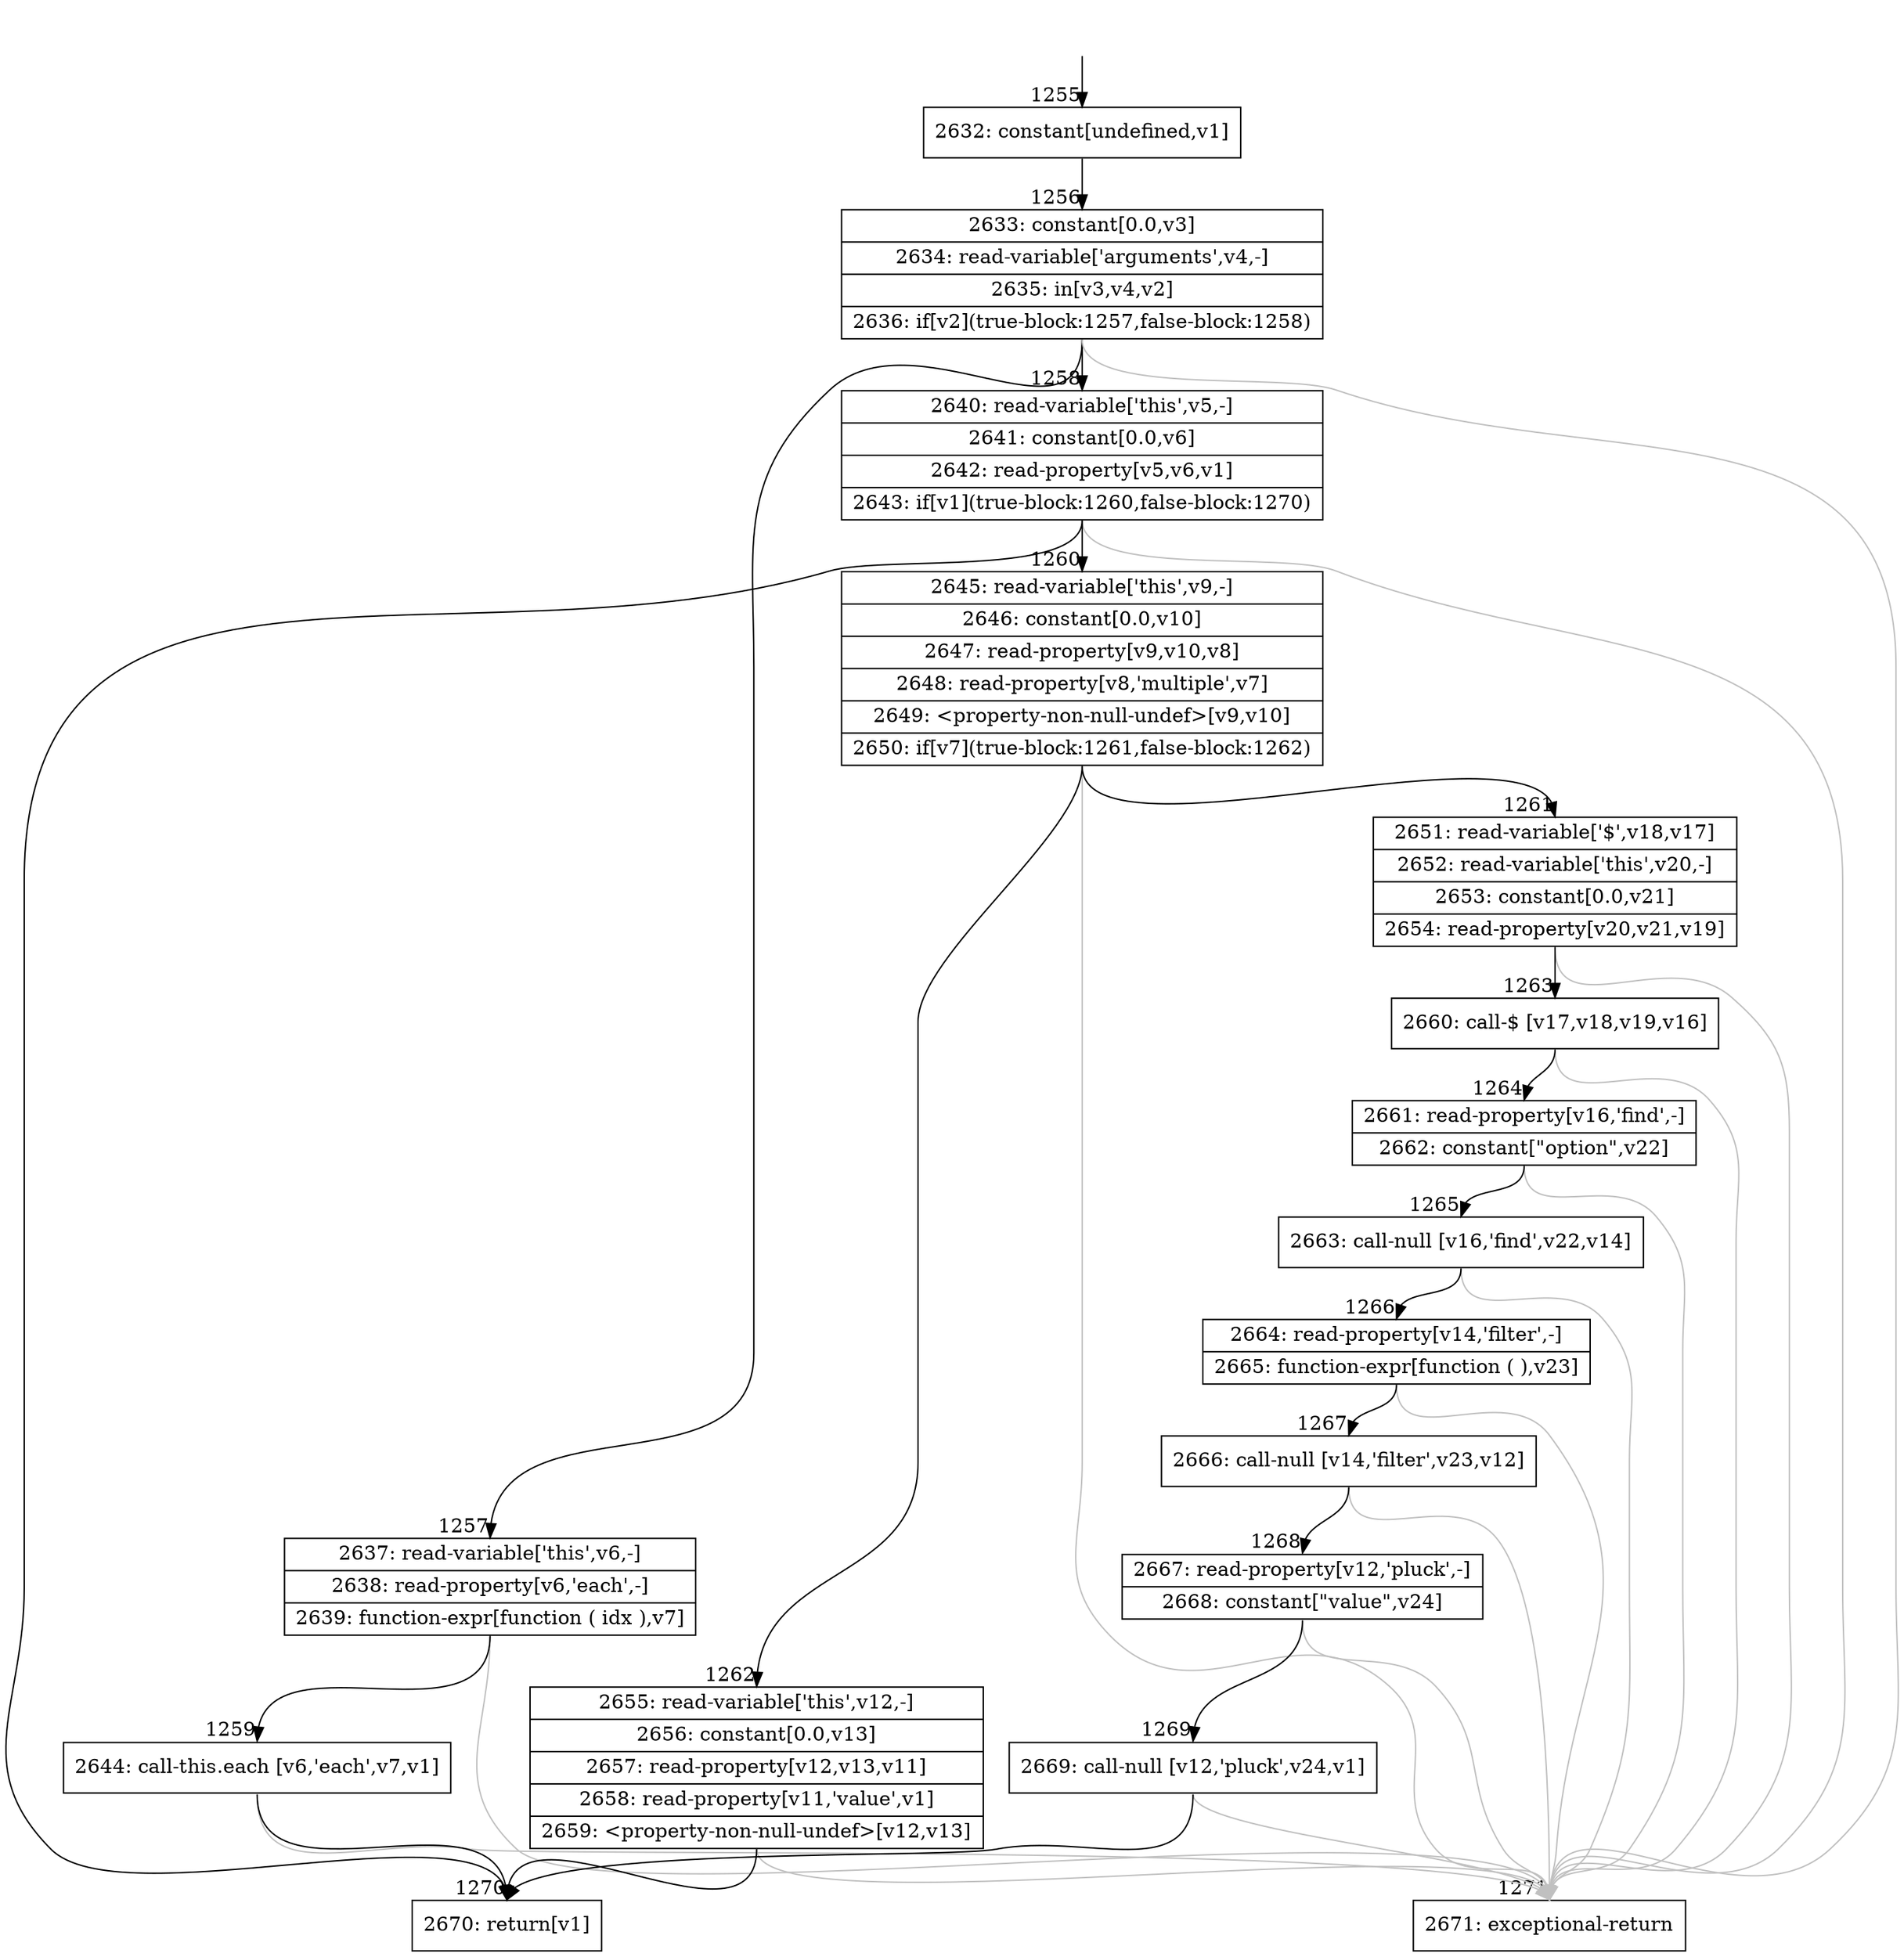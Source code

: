 digraph {
rankdir="TD"
BB_entry121[shape=none,label=""];
BB_entry121 -> BB1255 [tailport=s, headport=n, headlabel="    1255"]
BB1255 [shape=record label="{2632: constant[undefined,v1]}" ] 
BB1255 -> BB1256 [tailport=s, headport=n, headlabel="      1256"]
BB1256 [shape=record label="{2633: constant[0.0,v3]|2634: read-variable['arguments',v4,-]|2635: in[v3,v4,v2]|2636: if[v2](true-block:1257,false-block:1258)}" ] 
BB1256 -> BB1257 [tailport=s, headport=n, headlabel="      1257"]
BB1256 -> BB1258 [tailport=s, headport=n, headlabel="      1258"]
BB1256 -> BB1271 [tailport=s, headport=n, color=gray, headlabel="      1271"]
BB1257 [shape=record label="{2637: read-variable['this',v6,-]|2638: read-property[v6,'each',-]|2639: function-expr[function ( idx ),v7]}" ] 
BB1257 -> BB1259 [tailport=s, headport=n, headlabel="      1259"]
BB1257 -> BB1271 [tailport=s, headport=n, color=gray]
BB1258 [shape=record label="{2640: read-variable['this',v5,-]|2641: constant[0.0,v6]|2642: read-property[v5,v6,v1]|2643: if[v1](true-block:1260,false-block:1270)}" ] 
BB1258 -> BB1270 [tailport=s, headport=n, headlabel="      1270"]
BB1258 -> BB1260 [tailport=s, headport=n, headlabel="      1260"]
BB1258 -> BB1271 [tailport=s, headport=n, color=gray]
BB1259 [shape=record label="{2644: call-this.each [v6,'each',v7,v1]}" ] 
BB1259 -> BB1270 [tailport=s, headport=n]
BB1259 -> BB1271 [tailport=s, headport=n, color=gray]
BB1260 [shape=record label="{2645: read-variable['this',v9,-]|2646: constant[0.0,v10]|2647: read-property[v9,v10,v8]|2648: read-property[v8,'multiple',v7]|2649: \<property-non-null-undef\>[v9,v10]|2650: if[v7](true-block:1261,false-block:1262)}" ] 
BB1260 -> BB1261 [tailport=s, headport=n, headlabel="      1261"]
BB1260 -> BB1262 [tailport=s, headport=n, headlabel="      1262"]
BB1260 -> BB1271 [tailport=s, headport=n, color=gray]
BB1261 [shape=record label="{2651: read-variable['$',v18,v17]|2652: read-variable['this',v20,-]|2653: constant[0.0,v21]|2654: read-property[v20,v21,v19]}" ] 
BB1261 -> BB1263 [tailport=s, headport=n, headlabel="      1263"]
BB1261 -> BB1271 [tailport=s, headport=n, color=gray]
BB1262 [shape=record label="{2655: read-variable['this',v12,-]|2656: constant[0.0,v13]|2657: read-property[v12,v13,v11]|2658: read-property[v11,'value',v1]|2659: \<property-non-null-undef\>[v12,v13]}" ] 
BB1262 -> BB1270 [tailport=s, headport=n]
BB1262 -> BB1271 [tailport=s, headport=n, color=gray]
BB1263 [shape=record label="{2660: call-$ [v17,v18,v19,v16]}" ] 
BB1263 -> BB1264 [tailport=s, headport=n, headlabel="      1264"]
BB1263 -> BB1271 [tailport=s, headport=n, color=gray]
BB1264 [shape=record label="{2661: read-property[v16,'find',-]|2662: constant[\"option\",v22]}" ] 
BB1264 -> BB1265 [tailport=s, headport=n, headlabel="      1265"]
BB1264 -> BB1271 [tailport=s, headport=n, color=gray]
BB1265 [shape=record label="{2663: call-null [v16,'find',v22,v14]}" ] 
BB1265 -> BB1266 [tailport=s, headport=n, headlabel="      1266"]
BB1265 -> BB1271 [tailport=s, headport=n, color=gray]
BB1266 [shape=record label="{2664: read-property[v14,'filter',-]|2665: function-expr[function ( ),v23]}" ] 
BB1266 -> BB1267 [tailport=s, headport=n, headlabel="      1267"]
BB1266 -> BB1271 [tailport=s, headport=n, color=gray]
BB1267 [shape=record label="{2666: call-null [v14,'filter',v23,v12]}" ] 
BB1267 -> BB1268 [tailport=s, headport=n, headlabel="      1268"]
BB1267 -> BB1271 [tailport=s, headport=n, color=gray]
BB1268 [shape=record label="{2667: read-property[v12,'pluck',-]|2668: constant[\"value\",v24]}" ] 
BB1268 -> BB1269 [tailport=s, headport=n, headlabel="      1269"]
BB1268 -> BB1271 [tailport=s, headport=n, color=gray]
BB1269 [shape=record label="{2669: call-null [v12,'pluck',v24,v1]}" ] 
BB1269 -> BB1270 [tailport=s, headport=n]
BB1269 -> BB1271 [tailport=s, headport=n, color=gray]
BB1270 [shape=record label="{2670: return[v1]}" ] 
BB1271 [shape=record label="{2671: exceptional-return}" ] 
//#$~ 647
}
